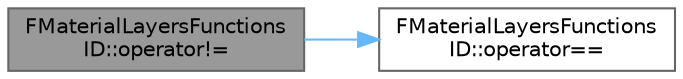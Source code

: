 digraph "FMaterialLayersFunctionsID::operator!="
{
 // INTERACTIVE_SVG=YES
 // LATEX_PDF_SIZE
  bgcolor="transparent";
  edge [fontname=Helvetica,fontsize=10,labelfontname=Helvetica,labelfontsize=10];
  node [fontname=Helvetica,fontsize=10,shape=box,height=0.2,width=0.4];
  rankdir="LR";
  Node1 [id="Node000001",label="FMaterialLayersFunctions\lID::operator!=",height=0.2,width=0.4,color="gray40", fillcolor="grey60", style="filled", fontcolor="black",tooltip=" "];
  Node1 -> Node2 [id="edge1_Node000001_Node000002",color="steelblue1",style="solid",tooltip=" "];
  Node2 [id="Node000002",label="FMaterialLayersFunctions\lID::operator==",height=0.2,width=0.4,color="grey40", fillcolor="white", style="filled",URL="$d8/db5/structFMaterialLayersFunctionsID.html#a277864665fb6ddcb8bb0e5837e526c5c",tooltip=" "];
}
